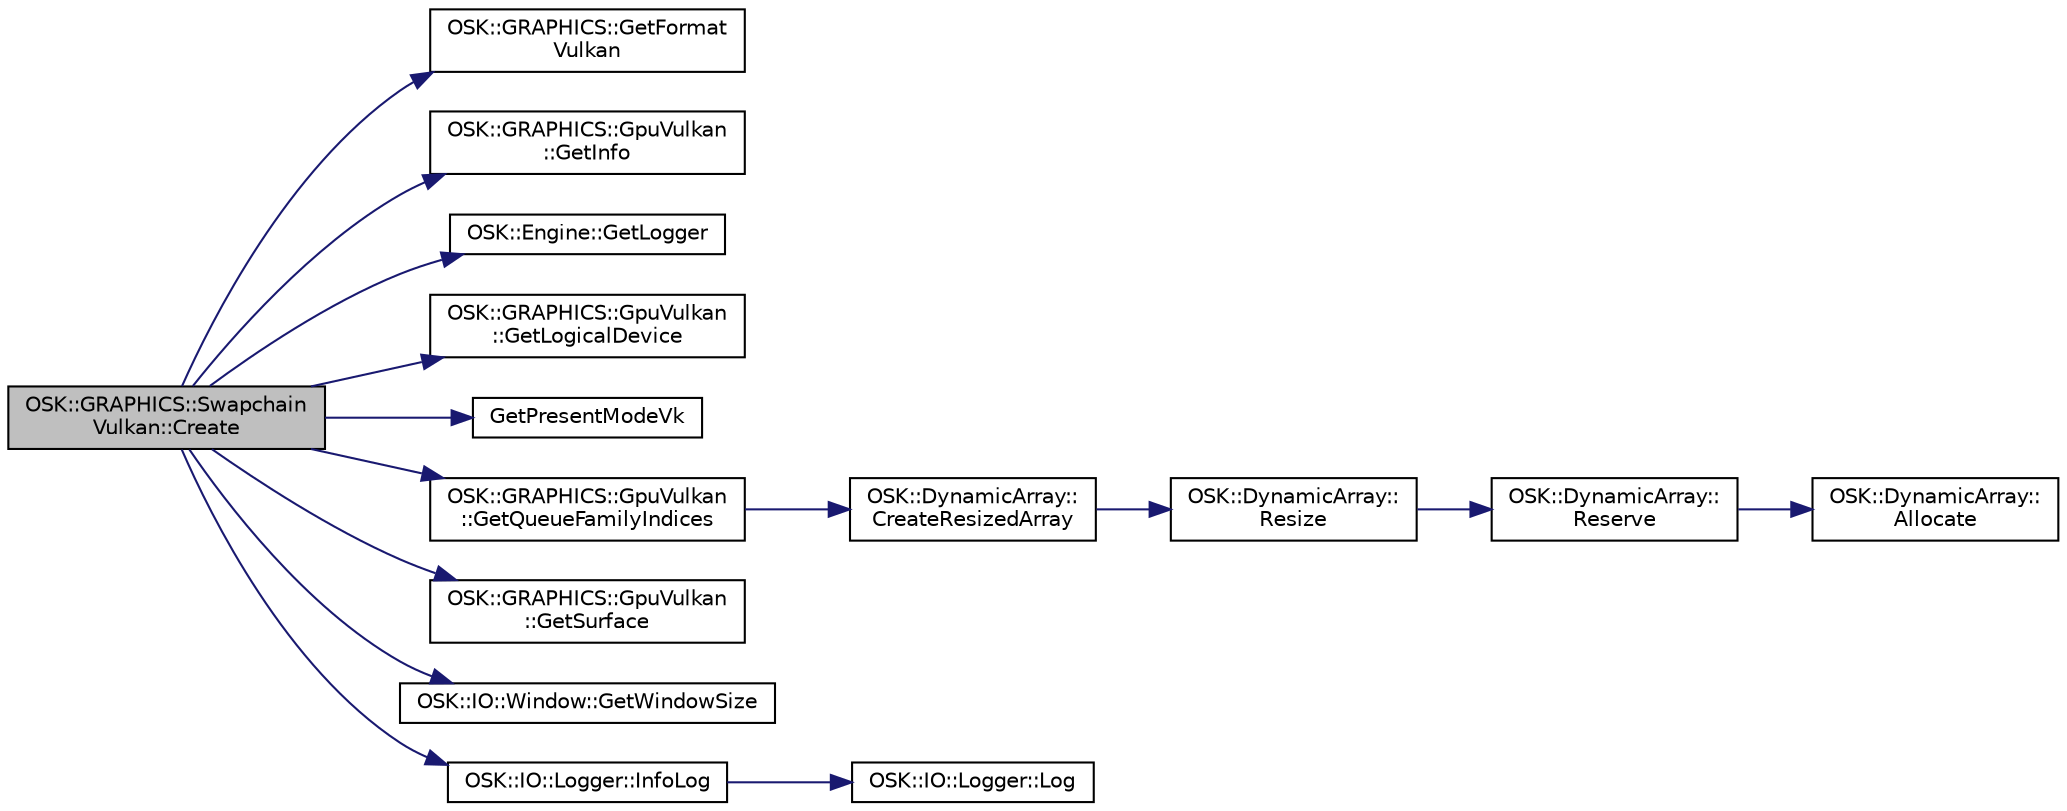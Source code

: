 digraph "OSK::GRAPHICS::SwapchainVulkan::Create"
{
 // LATEX_PDF_SIZE
  edge [fontname="Helvetica",fontsize="10",labelfontname="Helvetica",labelfontsize="10"];
  node [fontname="Helvetica",fontsize="10",shape=record];
  rankdir="LR";
  Node1 [label="OSK::GRAPHICS::Swapchain\lVulkan::Create",height=0.2,width=0.4,color="black", fillcolor="grey75", style="filled", fontcolor="black",tooltip="Crea el swapchain. Obtiene automáticamente el tamaño de las imágenes a partir del tamaño de la ventan..."];
  Node1 -> Node2 [color="midnightblue",fontsize="10",style="solid"];
  Node2 [label="OSK::GRAPHICS::GetFormat\lVulkan",height=0.2,width=0.4,color="black", fillcolor="white", style="filled",URL="$namespace_o_s_k_1_1_g_r_a_p_h_i_c_s.html#aa15e92a412a9d26d5213e4f716762081",tooltip="Obtiene la representación nativa del formato para Vulkan."];
  Node1 -> Node3 [color="midnightblue",fontsize="10",style="solid"];
  Node3 [label="OSK::GRAPHICS::GpuVulkan\l::GetInfo",height=0.2,width=0.4,color="black", fillcolor="white", style="filled",URL="$class_o_s_k_1_1_g_r_a_p_h_i_c_s_1_1_gpu_vulkan.html#aee5a2fabcfefd4fc26f06f30f2d83ed5",tooltip=" "];
  Node1 -> Node4 [color="midnightblue",fontsize="10",style="solid"];
  Node4 [label="OSK::Engine::GetLogger",height=0.2,width=0.4,color="black", fillcolor="white", style="filled",URL="$class_o_s_k_1_1_engine.html#ac39b79a3e665381630f6c710f3772a2b",tooltip=" "];
  Node1 -> Node5 [color="midnightblue",fontsize="10",style="solid"];
  Node5 [label="OSK::GRAPHICS::GpuVulkan\l::GetLogicalDevice",height=0.2,width=0.4,color="black", fillcolor="white", style="filled",URL="$class_o_s_k_1_1_g_r_a_p_h_i_c_s_1_1_gpu_vulkan.html#a9f3d2735d7bb54ecb4056d5284cb686f",tooltip=" "];
  Node1 -> Node6 [color="midnightblue",fontsize="10",style="solid"];
  Node6 [label="GetPresentModeVk",height=0.2,width=0.4,color="black", fillcolor="white", style="filled",URL="$_swapchain_vulkan_8cpp.html#a4e159ba38488b912d15cd2723b254ebc",tooltip=" "];
  Node1 -> Node7 [color="midnightblue",fontsize="10",style="solid"];
  Node7 [label="OSK::GRAPHICS::GpuVulkan\l::GetQueueFamilyIndices",height=0.2,width=0.4,color="black", fillcolor="white", style="filled",URL="$class_o_s_k_1_1_g_r_a_p_h_i_c_s_1_1_gpu_vulkan.html#aa66415743a9c4fa79891e6a1aaf11543",tooltip="Devuelve información sobre las colas soportadas por esta GPU."];
  Node7 -> Node8 [color="midnightblue",fontsize="10",style="solid"];
  Node8 [label="OSK::DynamicArray::\lCreateResizedArray",height=0.2,width=0.4,color="black", fillcolor="white", style="filled",URL="$class_o_s_k_1_1_dynamic_array.html#a6560c13598111f1aa6b53357ae120116",tooltip="Crea un DynamicArray con un número de elementos ya creados e insertados."];
  Node8 -> Node9 [color="midnightblue",fontsize="10",style="solid"];
  Node9 [label="OSK::DynamicArray::\lResize",height=0.2,width=0.4,color="black", fillcolor="white", style="filled",URL="$class_o_s_k_1_1_dynamic_array.html#adcbd5bb6ce88469bc9e6f65be06ceae6",tooltip="Cambia el tamaño del array. Los datos se conservan, siempre que se pueda. Se añaden elementos hasta q..."];
  Node9 -> Node10 [color="midnightblue",fontsize="10",style="solid"];
  Node10 [label="OSK::DynamicArray::\lReserve",height=0.2,width=0.4,color="black", fillcolor="white", style="filled",URL="$class_o_s_k_1_1_dynamic_array.html#a34323ddf4963e2097def5d8c3f80c08e",tooltip="Cambia el tamaño del array. Los datos se conservan, siempre que se pueda."];
  Node10 -> Node11 [color="midnightblue",fontsize="10",style="solid"];
  Node11 [label="OSK::DynamicArray::\lAllocate",height=0.2,width=0.4,color="black", fillcolor="white", style="filled",URL="$class_o_s_k_1_1_dynamic_array.html#acf322bf27bf4bfd581079500c67171a6",tooltip="Reserva espacio para 'size' elementos. Preserva los elementos anteriores."];
  Node1 -> Node12 [color="midnightblue",fontsize="10",style="solid"];
  Node12 [label="OSK::GRAPHICS::GpuVulkan\l::GetSurface",height=0.2,width=0.4,color="black", fillcolor="white", style="filled",URL="$class_o_s_k_1_1_g_r_a_p_h_i_c_s_1_1_gpu_vulkan.html#aea2f9eabd4f091110f92af0af9b0be4e",tooltip=" "];
  Node1 -> Node13 [color="midnightblue",fontsize="10",style="solid"];
  Node13 [label="OSK::IO::Window::GetWindowSize",height=0.2,width=0.4,color="black", fillcolor="white", style="filled",URL="$class_o_s_k_1_1_i_o_1_1_window.html#aa7f9f244691159612d42ddbc1fdc9288",tooltip="Devuelve el tamaño de la ventana, en píxeles."];
  Node1 -> Node14 [color="midnightblue",fontsize="10",style="solid"];
  Node14 [label="OSK::IO::Logger::InfoLog",height=0.2,width=0.4,color="black", fillcolor="white", style="filled",URL="$class_o_s_k_1_1_i_o_1_1_logger.html#a3d2a88ffa05f6a74f9d669f1182bacca",tooltip="Manda un mensaje de información."];
  Node14 -> Node15 [color="midnightblue",fontsize="10",style="solid"];
  Node15 [label="OSK::IO::Logger::Log",height=0.2,width=0.4,color="black", fillcolor="white", style="filled",URL="$class_o_s_k_1_1_i_o_1_1_logger.html#ac2af30faaa120261990f4deb1b566e7b",tooltip="Manda un mensaje por el logger."];
}
